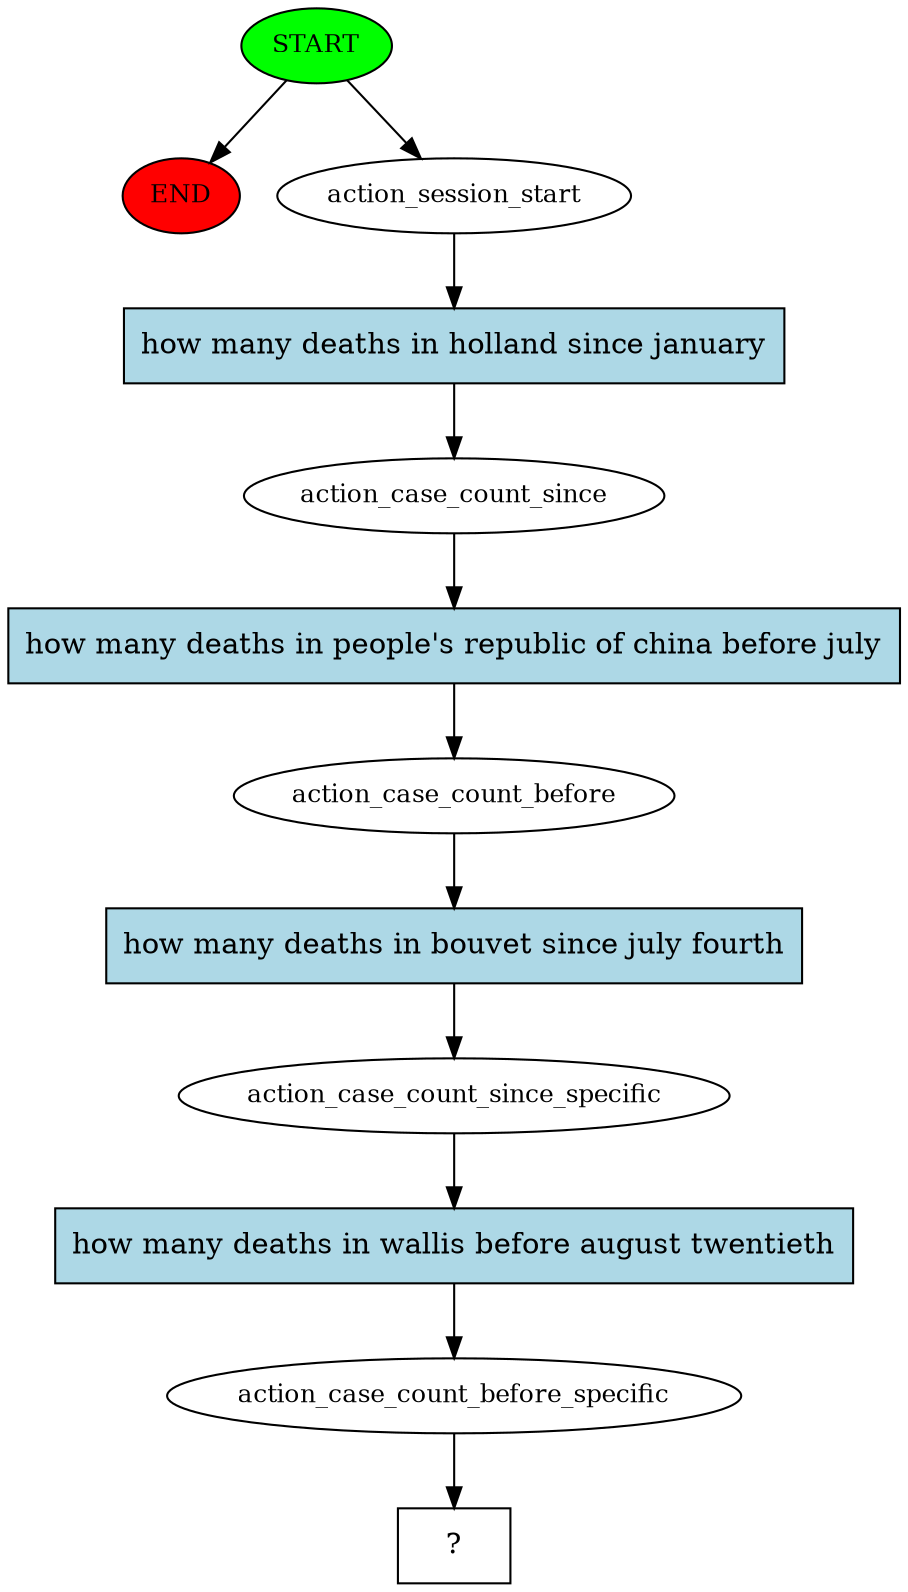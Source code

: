 digraph  {
0 [class="start active", fillcolor=green, fontsize=12, label=START, style=filled];
"-1" [class=end, fillcolor=red, fontsize=12, label=END, style=filled];
1 [class=active, fontsize=12, label=action_session_start];
2 [class=active, fontsize=12, label=action_case_count_since];
3 [class=active, fontsize=12, label=action_case_count_before];
4 [class=active, fontsize=12, label=action_case_count_since_specific];
5 [class=active, fontsize=12, label=action_case_count_before_specific];
6 [class="intent dashed active", label="  ?  ", shape=rect];
7 [class="intent active", fillcolor=lightblue, label="how many deaths in holland since january", shape=rect, style=filled];
8 [class="intent active", fillcolor=lightblue, label="how many deaths in people's republic of china before july", shape=rect, style=filled];
9 [class="intent active", fillcolor=lightblue, label="how many deaths in bouvet since july fourth", shape=rect, style=filled];
10 [class="intent active", fillcolor=lightblue, label="how many deaths in wallis before august twentieth", shape=rect, style=filled];
0 -> "-1"  [class="", key=NONE, label=""];
0 -> 1  [class=active, key=NONE, label=""];
1 -> 7  [class=active, key=0];
2 -> 8  [class=active, key=0];
3 -> 9  [class=active, key=0];
4 -> 10  [class=active, key=0];
5 -> 6  [class=active, key=NONE, label=""];
7 -> 2  [class=active, key=0];
8 -> 3  [class=active, key=0];
9 -> 4  [class=active, key=0];
10 -> 5  [class=active, key=0];
}
